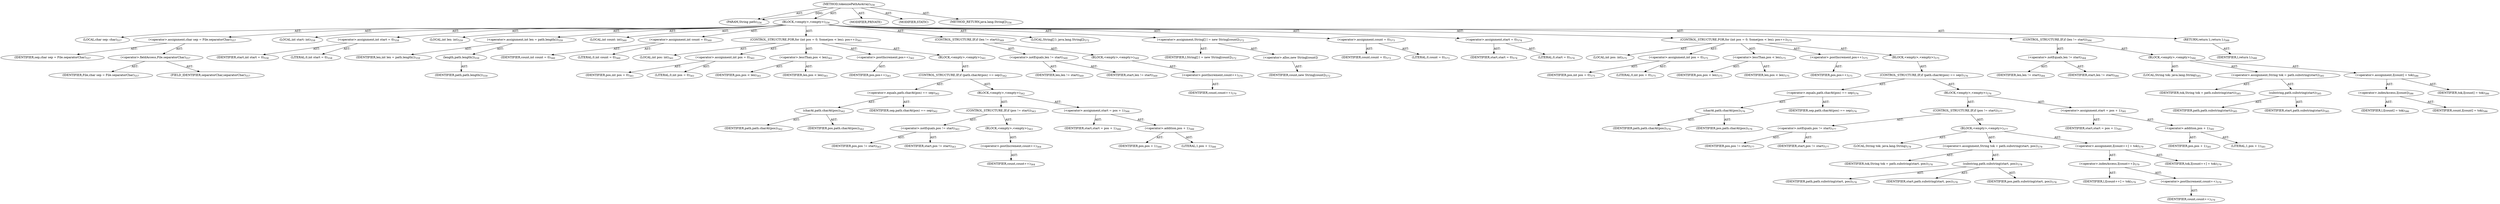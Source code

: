 digraph "tokenizePathAsArray" {  
"111669149706" [label = <(METHOD,tokenizePathAsArray)<SUB>556</SUB>> ]
"115964117011" [label = <(PARAM,String path)<SUB>556</SUB>> ]
"25769803855" [label = <(BLOCK,&lt;empty&gt;,&lt;empty&gt;)<SUB>556</SUB>> ]
"94489280561" [label = <(LOCAL,char sep: char)<SUB>557</SUB>> ]
"30064771382" [label = <(&lt;operator&gt;.assignment,char sep = File.separatorChar)<SUB>557</SUB>> ]
"68719477085" [label = <(IDENTIFIER,sep,char sep = File.separatorChar)<SUB>557</SUB>> ]
"30064771383" [label = <(&lt;operator&gt;.fieldAccess,File.separatorChar)<SUB>557</SUB>> ]
"68719477086" [label = <(IDENTIFIER,File,char sep = File.separatorChar)<SUB>557</SUB>> ]
"55834574861" [label = <(FIELD_IDENTIFIER,separatorChar,separatorChar)<SUB>557</SUB>> ]
"94489280562" [label = <(LOCAL,int start: int)<SUB>558</SUB>> ]
"30064771384" [label = <(&lt;operator&gt;.assignment,int start = 0)<SUB>558</SUB>> ]
"68719477087" [label = <(IDENTIFIER,start,int start = 0)<SUB>558</SUB>> ]
"90194313320" [label = <(LITERAL,0,int start = 0)<SUB>558</SUB>> ]
"94489280563" [label = <(LOCAL,int len: int)<SUB>559</SUB>> ]
"30064771385" [label = <(&lt;operator&gt;.assignment,int len = path.length())<SUB>559</SUB>> ]
"68719477088" [label = <(IDENTIFIER,len,int len = path.length())<SUB>559</SUB>> ]
"30064771386" [label = <(length,path.length())<SUB>559</SUB>> ]
"68719477089" [label = <(IDENTIFIER,path,path.length())<SUB>559</SUB>> ]
"94489280564" [label = <(LOCAL,int count: int)<SUB>560</SUB>> ]
"30064771387" [label = <(&lt;operator&gt;.assignment,int count = 0)<SUB>560</SUB>> ]
"68719477090" [label = <(IDENTIFIER,count,int count = 0)<SUB>560</SUB>> ]
"90194313321" [label = <(LITERAL,0,int count = 0)<SUB>560</SUB>> ]
"47244640338" [label = <(CONTROL_STRUCTURE,FOR,for (int pos = 0; Some(pos &lt; len); pos++))<SUB>561</SUB>> ]
"94489280565" [label = <(LOCAL,int pos: int)<SUB>561</SUB>> ]
"30064771388" [label = <(&lt;operator&gt;.assignment,int pos = 0)<SUB>561</SUB>> ]
"68719477091" [label = <(IDENTIFIER,pos,int pos = 0)<SUB>561</SUB>> ]
"90194313322" [label = <(LITERAL,0,int pos = 0)<SUB>561</SUB>> ]
"30064771389" [label = <(&lt;operator&gt;.lessThan,pos &lt; len)<SUB>561</SUB>> ]
"68719477092" [label = <(IDENTIFIER,pos,pos &lt; len)<SUB>561</SUB>> ]
"68719477093" [label = <(IDENTIFIER,len,pos &lt; len)<SUB>561</SUB>> ]
"30064771390" [label = <(&lt;operator&gt;.postIncrement,pos++)<SUB>561</SUB>> ]
"68719477094" [label = <(IDENTIFIER,pos,pos++)<SUB>561</SUB>> ]
"25769803856" [label = <(BLOCK,&lt;empty&gt;,&lt;empty&gt;)<SUB>561</SUB>> ]
"47244640339" [label = <(CONTROL_STRUCTURE,IF,if (path.charAt(pos) == sep))<SUB>562</SUB>> ]
"30064771391" [label = <(&lt;operator&gt;.equals,path.charAt(pos) == sep)<SUB>562</SUB>> ]
"30064771392" [label = <(charAt,path.charAt(pos))<SUB>562</SUB>> ]
"68719477095" [label = <(IDENTIFIER,path,path.charAt(pos))<SUB>562</SUB>> ]
"68719477096" [label = <(IDENTIFIER,pos,path.charAt(pos))<SUB>562</SUB>> ]
"68719477097" [label = <(IDENTIFIER,sep,path.charAt(pos) == sep)<SUB>562</SUB>> ]
"25769803857" [label = <(BLOCK,&lt;empty&gt;,&lt;empty&gt;)<SUB>562</SUB>> ]
"47244640340" [label = <(CONTROL_STRUCTURE,IF,if (pos != start))<SUB>563</SUB>> ]
"30064771393" [label = <(&lt;operator&gt;.notEquals,pos != start)<SUB>563</SUB>> ]
"68719477098" [label = <(IDENTIFIER,pos,pos != start)<SUB>563</SUB>> ]
"68719477099" [label = <(IDENTIFIER,start,pos != start)<SUB>563</SUB>> ]
"25769803858" [label = <(BLOCK,&lt;empty&gt;,&lt;empty&gt;)<SUB>563</SUB>> ]
"30064771394" [label = <(&lt;operator&gt;.postIncrement,count++)<SUB>564</SUB>> ]
"68719477100" [label = <(IDENTIFIER,count,count++)<SUB>564</SUB>> ]
"30064771395" [label = <(&lt;operator&gt;.assignment,start = pos + 1)<SUB>566</SUB>> ]
"68719477101" [label = <(IDENTIFIER,start,start = pos + 1)<SUB>566</SUB>> ]
"30064771396" [label = <(&lt;operator&gt;.addition,pos + 1)<SUB>566</SUB>> ]
"68719477102" [label = <(IDENTIFIER,pos,pos + 1)<SUB>566</SUB>> ]
"90194313323" [label = <(LITERAL,1,pos + 1)<SUB>566</SUB>> ]
"47244640341" [label = <(CONTROL_STRUCTURE,IF,if (len != start))<SUB>569</SUB>> ]
"30064771397" [label = <(&lt;operator&gt;.notEquals,len != start)<SUB>569</SUB>> ]
"68719477103" [label = <(IDENTIFIER,len,len != start)<SUB>569</SUB>> ]
"68719477104" [label = <(IDENTIFIER,start,len != start)<SUB>569</SUB>> ]
"25769803859" [label = <(BLOCK,&lt;empty&gt;,&lt;empty&gt;)<SUB>569</SUB>> ]
"30064771398" [label = <(&lt;operator&gt;.postIncrement,count++)<SUB>570</SUB>> ]
"68719477105" [label = <(IDENTIFIER,count,count++)<SUB>570</SUB>> ]
"94489280566" [label = <(LOCAL,String[] l: java.lang.String[])<SUB>572</SUB>> ]
"30064771399" [label = <(&lt;operator&gt;.assignment,String[] l = new String[count])<SUB>572</SUB>> ]
"68719477106" [label = <(IDENTIFIER,l,String[] l = new String[count])<SUB>572</SUB>> ]
"30064771400" [label = <(&lt;operator&gt;.alloc,new String[count])> ]
"68719477107" [label = <(IDENTIFIER,count,new String[count])<SUB>572</SUB>> ]
"30064771401" [label = <(&lt;operator&gt;.assignment,count = 0)<SUB>573</SUB>> ]
"68719477108" [label = <(IDENTIFIER,count,count = 0)<SUB>573</SUB>> ]
"90194313324" [label = <(LITERAL,0,count = 0)<SUB>573</SUB>> ]
"30064771402" [label = <(&lt;operator&gt;.assignment,start = 0)<SUB>574</SUB>> ]
"68719477109" [label = <(IDENTIFIER,start,start = 0)<SUB>574</SUB>> ]
"90194313325" [label = <(LITERAL,0,start = 0)<SUB>574</SUB>> ]
"47244640342" [label = <(CONTROL_STRUCTURE,FOR,for (int pos = 0; Some(pos &lt; len); pos++))<SUB>575</SUB>> ]
"94489280567" [label = <(LOCAL,int pos: int)<SUB>575</SUB>> ]
"30064771403" [label = <(&lt;operator&gt;.assignment,int pos = 0)<SUB>575</SUB>> ]
"68719477110" [label = <(IDENTIFIER,pos,int pos = 0)<SUB>575</SUB>> ]
"90194313326" [label = <(LITERAL,0,int pos = 0)<SUB>575</SUB>> ]
"30064771404" [label = <(&lt;operator&gt;.lessThan,pos &lt; len)<SUB>575</SUB>> ]
"68719477111" [label = <(IDENTIFIER,pos,pos &lt; len)<SUB>575</SUB>> ]
"68719477112" [label = <(IDENTIFIER,len,pos &lt; len)<SUB>575</SUB>> ]
"30064771405" [label = <(&lt;operator&gt;.postIncrement,pos++)<SUB>575</SUB>> ]
"68719477113" [label = <(IDENTIFIER,pos,pos++)<SUB>575</SUB>> ]
"25769803860" [label = <(BLOCK,&lt;empty&gt;,&lt;empty&gt;)<SUB>575</SUB>> ]
"47244640343" [label = <(CONTROL_STRUCTURE,IF,if (path.charAt(pos) == sep))<SUB>576</SUB>> ]
"30064771406" [label = <(&lt;operator&gt;.equals,path.charAt(pos) == sep)<SUB>576</SUB>> ]
"30064771407" [label = <(charAt,path.charAt(pos))<SUB>576</SUB>> ]
"68719477114" [label = <(IDENTIFIER,path,path.charAt(pos))<SUB>576</SUB>> ]
"68719477115" [label = <(IDENTIFIER,pos,path.charAt(pos))<SUB>576</SUB>> ]
"68719477116" [label = <(IDENTIFIER,sep,path.charAt(pos) == sep)<SUB>576</SUB>> ]
"25769803861" [label = <(BLOCK,&lt;empty&gt;,&lt;empty&gt;)<SUB>576</SUB>> ]
"47244640344" [label = <(CONTROL_STRUCTURE,IF,if (pos != start))<SUB>577</SUB>> ]
"30064771408" [label = <(&lt;operator&gt;.notEquals,pos != start)<SUB>577</SUB>> ]
"68719477117" [label = <(IDENTIFIER,pos,pos != start)<SUB>577</SUB>> ]
"68719477118" [label = <(IDENTIFIER,start,pos != start)<SUB>577</SUB>> ]
"25769803862" [label = <(BLOCK,&lt;empty&gt;,&lt;empty&gt;)<SUB>577</SUB>> ]
"94489280568" [label = <(LOCAL,String tok: java.lang.String)<SUB>578</SUB>> ]
"30064771409" [label = <(&lt;operator&gt;.assignment,String tok = path.substring(start, pos))<SUB>578</SUB>> ]
"68719477119" [label = <(IDENTIFIER,tok,String tok = path.substring(start, pos))<SUB>578</SUB>> ]
"30064771410" [label = <(substring,path.substring(start, pos))<SUB>578</SUB>> ]
"68719477120" [label = <(IDENTIFIER,path,path.substring(start, pos))<SUB>578</SUB>> ]
"68719477121" [label = <(IDENTIFIER,start,path.substring(start, pos))<SUB>578</SUB>> ]
"68719477122" [label = <(IDENTIFIER,pos,path.substring(start, pos))<SUB>578</SUB>> ]
"30064771411" [label = <(&lt;operator&gt;.assignment,l[count++] = tok)<SUB>579</SUB>> ]
"30064771412" [label = <(&lt;operator&gt;.indexAccess,l[count++])<SUB>579</SUB>> ]
"68719477123" [label = <(IDENTIFIER,l,l[count++] = tok)<SUB>579</SUB>> ]
"30064771413" [label = <(&lt;operator&gt;.postIncrement,count++)<SUB>579</SUB>> ]
"68719477124" [label = <(IDENTIFIER,count,count++)<SUB>579</SUB>> ]
"68719477125" [label = <(IDENTIFIER,tok,l[count++] = tok)<SUB>579</SUB>> ]
"30064771414" [label = <(&lt;operator&gt;.assignment,start = pos + 1)<SUB>581</SUB>> ]
"68719477126" [label = <(IDENTIFIER,start,start = pos + 1)<SUB>581</SUB>> ]
"30064771415" [label = <(&lt;operator&gt;.addition,pos + 1)<SUB>581</SUB>> ]
"68719477127" [label = <(IDENTIFIER,pos,pos + 1)<SUB>581</SUB>> ]
"90194313327" [label = <(LITERAL,1,pos + 1)<SUB>581</SUB>> ]
"47244640345" [label = <(CONTROL_STRUCTURE,IF,if (len != start))<SUB>584</SUB>> ]
"30064771416" [label = <(&lt;operator&gt;.notEquals,len != start)<SUB>584</SUB>> ]
"68719477128" [label = <(IDENTIFIER,len,len != start)<SUB>584</SUB>> ]
"68719477129" [label = <(IDENTIFIER,start,len != start)<SUB>584</SUB>> ]
"25769803863" [label = <(BLOCK,&lt;empty&gt;,&lt;empty&gt;)<SUB>584</SUB>> ]
"94489280569" [label = <(LOCAL,String tok: java.lang.String)<SUB>585</SUB>> ]
"30064771417" [label = <(&lt;operator&gt;.assignment,String tok = path.substring(start))<SUB>585</SUB>> ]
"68719477130" [label = <(IDENTIFIER,tok,String tok = path.substring(start))<SUB>585</SUB>> ]
"30064771418" [label = <(substring,path.substring(start))<SUB>585</SUB>> ]
"68719477131" [label = <(IDENTIFIER,path,path.substring(start))<SUB>585</SUB>> ]
"68719477132" [label = <(IDENTIFIER,start,path.substring(start))<SUB>585</SUB>> ]
"30064771419" [label = <(&lt;operator&gt;.assignment,l[count] = tok)<SUB>586</SUB>> ]
"30064771420" [label = <(&lt;operator&gt;.indexAccess,l[count])<SUB>586</SUB>> ]
"68719477133" [label = <(IDENTIFIER,l,l[count] = tok)<SUB>586</SUB>> ]
"68719477134" [label = <(IDENTIFIER,count,l[count] = tok)<SUB>586</SUB>> ]
"68719477135" [label = <(IDENTIFIER,tok,l[count] = tok)<SUB>586</SUB>> ]
"146028888102" [label = <(RETURN,return l;,return l;)<SUB>588</SUB>> ]
"68719477136" [label = <(IDENTIFIER,l,return l;)<SUB>588</SUB>> ]
"133143986198" [label = <(MODIFIER,PRIVATE)> ]
"133143986199" [label = <(MODIFIER,STATIC)> ]
"128849018890" [label = <(METHOD_RETURN,java.lang.String[])<SUB>556</SUB>> ]
  "111669149706" -> "115964117011"  [ label = "AST: "] 
  "111669149706" -> "25769803855"  [ label = "AST: "] 
  "111669149706" -> "133143986198"  [ label = "AST: "] 
  "111669149706" -> "133143986199"  [ label = "AST: "] 
  "111669149706" -> "128849018890"  [ label = "AST: "] 
  "25769803855" -> "94489280561"  [ label = "AST: "] 
  "25769803855" -> "30064771382"  [ label = "AST: "] 
  "25769803855" -> "94489280562"  [ label = "AST: "] 
  "25769803855" -> "30064771384"  [ label = "AST: "] 
  "25769803855" -> "94489280563"  [ label = "AST: "] 
  "25769803855" -> "30064771385"  [ label = "AST: "] 
  "25769803855" -> "94489280564"  [ label = "AST: "] 
  "25769803855" -> "30064771387"  [ label = "AST: "] 
  "25769803855" -> "47244640338"  [ label = "AST: "] 
  "25769803855" -> "47244640341"  [ label = "AST: "] 
  "25769803855" -> "94489280566"  [ label = "AST: "] 
  "25769803855" -> "30064771399"  [ label = "AST: "] 
  "25769803855" -> "30064771401"  [ label = "AST: "] 
  "25769803855" -> "30064771402"  [ label = "AST: "] 
  "25769803855" -> "47244640342"  [ label = "AST: "] 
  "25769803855" -> "47244640345"  [ label = "AST: "] 
  "25769803855" -> "146028888102"  [ label = "AST: "] 
  "30064771382" -> "68719477085"  [ label = "AST: "] 
  "30064771382" -> "30064771383"  [ label = "AST: "] 
  "30064771383" -> "68719477086"  [ label = "AST: "] 
  "30064771383" -> "55834574861"  [ label = "AST: "] 
  "30064771384" -> "68719477087"  [ label = "AST: "] 
  "30064771384" -> "90194313320"  [ label = "AST: "] 
  "30064771385" -> "68719477088"  [ label = "AST: "] 
  "30064771385" -> "30064771386"  [ label = "AST: "] 
  "30064771386" -> "68719477089"  [ label = "AST: "] 
  "30064771387" -> "68719477090"  [ label = "AST: "] 
  "30064771387" -> "90194313321"  [ label = "AST: "] 
  "47244640338" -> "94489280565"  [ label = "AST: "] 
  "47244640338" -> "30064771388"  [ label = "AST: "] 
  "47244640338" -> "30064771389"  [ label = "AST: "] 
  "47244640338" -> "30064771390"  [ label = "AST: "] 
  "47244640338" -> "25769803856"  [ label = "AST: "] 
  "30064771388" -> "68719477091"  [ label = "AST: "] 
  "30064771388" -> "90194313322"  [ label = "AST: "] 
  "30064771389" -> "68719477092"  [ label = "AST: "] 
  "30064771389" -> "68719477093"  [ label = "AST: "] 
  "30064771390" -> "68719477094"  [ label = "AST: "] 
  "25769803856" -> "47244640339"  [ label = "AST: "] 
  "47244640339" -> "30064771391"  [ label = "AST: "] 
  "47244640339" -> "25769803857"  [ label = "AST: "] 
  "30064771391" -> "30064771392"  [ label = "AST: "] 
  "30064771391" -> "68719477097"  [ label = "AST: "] 
  "30064771392" -> "68719477095"  [ label = "AST: "] 
  "30064771392" -> "68719477096"  [ label = "AST: "] 
  "25769803857" -> "47244640340"  [ label = "AST: "] 
  "25769803857" -> "30064771395"  [ label = "AST: "] 
  "47244640340" -> "30064771393"  [ label = "AST: "] 
  "47244640340" -> "25769803858"  [ label = "AST: "] 
  "30064771393" -> "68719477098"  [ label = "AST: "] 
  "30064771393" -> "68719477099"  [ label = "AST: "] 
  "25769803858" -> "30064771394"  [ label = "AST: "] 
  "30064771394" -> "68719477100"  [ label = "AST: "] 
  "30064771395" -> "68719477101"  [ label = "AST: "] 
  "30064771395" -> "30064771396"  [ label = "AST: "] 
  "30064771396" -> "68719477102"  [ label = "AST: "] 
  "30064771396" -> "90194313323"  [ label = "AST: "] 
  "47244640341" -> "30064771397"  [ label = "AST: "] 
  "47244640341" -> "25769803859"  [ label = "AST: "] 
  "30064771397" -> "68719477103"  [ label = "AST: "] 
  "30064771397" -> "68719477104"  [ label = "AST: "] 
  "25769803859" -> "30064771398"  [ label = "AST: "] 
  "30064771398" -> "68719477105"  [ label = "AST: "] 
  "30064771399" -> "68719477106"  [ label = "AST: "] 
  "30064771399" -> "30064771400"  [ label = "AST: "] 
  "30064771400" -> "68719477107"  [ label = "AST: "] 
  "30064771401" -> "68719477108"  [ label = "AST: "] 
  "30064771401" -> "90194313324"  [ label = "AST: "] 
  "30064771402" -> "68719477109"  [ label = "AST: "] 
  "30064771402" -> "90194313325"  [ label = "AST: "] 
  "47244640342" -> "94489280567"  [ label = "AST: "] 
  "47244640342" -> "30064771403"  [ label = "AST: "] 
  "47244640342" -> "30064771404"  [ label = "AST: "] 
  "47244640342" -> "30064771405"  [ label = "AST: "] 
  "47244640342" -> "25769803860"  [ label = "AST: "] 
  "30064771403" -> "68719477110"  [ label = "AST: "] 
  "30064771403" -> "90194313326"  [ label = "AST: "] 
  "30064771404" -> "68719477111"  [ label = "AST: "] 
  "30064771404" -> "68719477112"  [ label = "AST: "] 
  "30064771405" -> "68719477113"  [ label = "AST: "] 
  "25769803860" -> "47244640343"  [ label = "AST: "] 
  "47244640343" -> "30064771406"  [ label = "AST: "] 
  "47244640343" -> "25769803861"  [ label = "AST: "] 
  "30064771406" -> "30064771407"  [ label = "AST: "] 
  "30064771406" -> "68719477116"  [ label = "AST: "] 
  "30064771407" -> "68719477114"  [ label = "AST: "] 
  "30064771407" -> "68719477115"  [ label = "AST: "] 
  "25769803861" -> "47244640344"  [ label = "AST: "] 
  "25769803861" -> "30064771414"  [ label = "AST: "] 
  "47244640344" -> "30064771408"  [ label = "AST: "] 
  "47244640344" -> "25769803862"  [ label = "AST: "] 
  "30064771408" -> "68719477117"  [ label = "AST: "] 
  "30064771408" -> "68719477118"  [ label = "AST: "] 
  "25769803862" -> "94489280568"  [ label = "AST: "] 
  "25769803862" -> "30064771409"  [ label = "AST: "] 
  "25769803862" -> "30064771411"  [ label = "AST: "] 
  "30064771409" -> "68719477119"  [ label = "AST: "] 
  "30064771409" -> "30064771410"  [ label = "AST: "] 
  "30064771410" -> "68719477120"  [ label = "AST: "] 
  "30064771410" -> "68719477121"  [ label = "AST: "] 
  "30064771410" -> "68719477122"  [ label = "AST: "] 
  "30064771411" -> "30064771412"  [ label = "AST: "] 
  "30064771411" -> "68719477125"  [ label = "AST: "] 
  "30064771412" -> "68719477123"  [ label = "AST: "] 
  "30064771412" -> "30064771413"  [ label = "AST: "] 
  "30064771413" -> "68719477124"  [ label = "AST: "] 
  "30064771414" -> "68719477126"  [ label = "AST: "] 
  "30064771414" -> "30064771415"  [ label = "AST: "] 
  "30064771415" -> "68719477127"  [ label = "AST: "] 
  "30064771415" -> "90194313327"  [ label = "AST: "] 
  "47244640345" -> "30064771416"  [ label = "AST: "] 
  "47244640345" -> "25769803863"  [ label = "AST: "] 
  "30064771416" -> "68719477128"  [ label = "AST: "] 
  "30064771416" -> "68719477129"  [ label = "AST: "] 
  "25769803863" -> "94489280569"  [ label = "AST: "] 
  "25769803863" -> "30064771417"  [ label = "AST: "] 
  "25769803863" -> "30064771419"  [ label = "AST: "] 
  "30064771417" -> "68719477130"  [ label = "AST: "] 
  "30064771417" -> "30064771418"  [ label = "AST: "] 
  "30064771418" -> "68719477131"  [ label = "AST: "] 
  "30064771418" -> "68719477132"  [ label = "AST: "] 
  "30064771419" -> "30064771420"  [ label = "AST: "] 
  "30064771419" -> "68719477135"  [ label = "AST: "] 
  "30064771420" -> "68719477133"  [ label = "AST: "] 
  "30064771420" -> "68719477134"  [ label = "AST: "] 
  "146028888102" -> "68719477136"  [ label = "AST: "] 
  "111669149706" -> "115964117011"  [ label = "DDG: "] 
}
